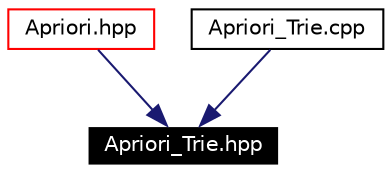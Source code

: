 digraph G
{
  edge [fontname="Helvetica",fontsize=10,labelfontname="Helvetica",labelfontsize=10];
  node [fontname="Helvetica",fontsize=10,shape=record];
  Node1 [label="Apriori_Trie.hpp",height=0.2,width=0.4,color="white", fillcolor="black", style="filled" fontcolor="white"];
  Node2 -> Node1 [color="midnightblue",fontsize=10,style="solid",fontname="Helvetica"];
  Node2 [label="Apriori.hpp",height=0.2,width=0.4,color="red",URL="$Apriori_8hpp.html"];
  Node3 -> Node1 [color="midnightblue",fontsize=10,style="solid",fontname="Helvetica"];
  Node3 [label="Apriori_Trie.cpp",height=0.2,width=0.4,color="black",URL="$Apriori__Trie_8cpp.html"];
}
